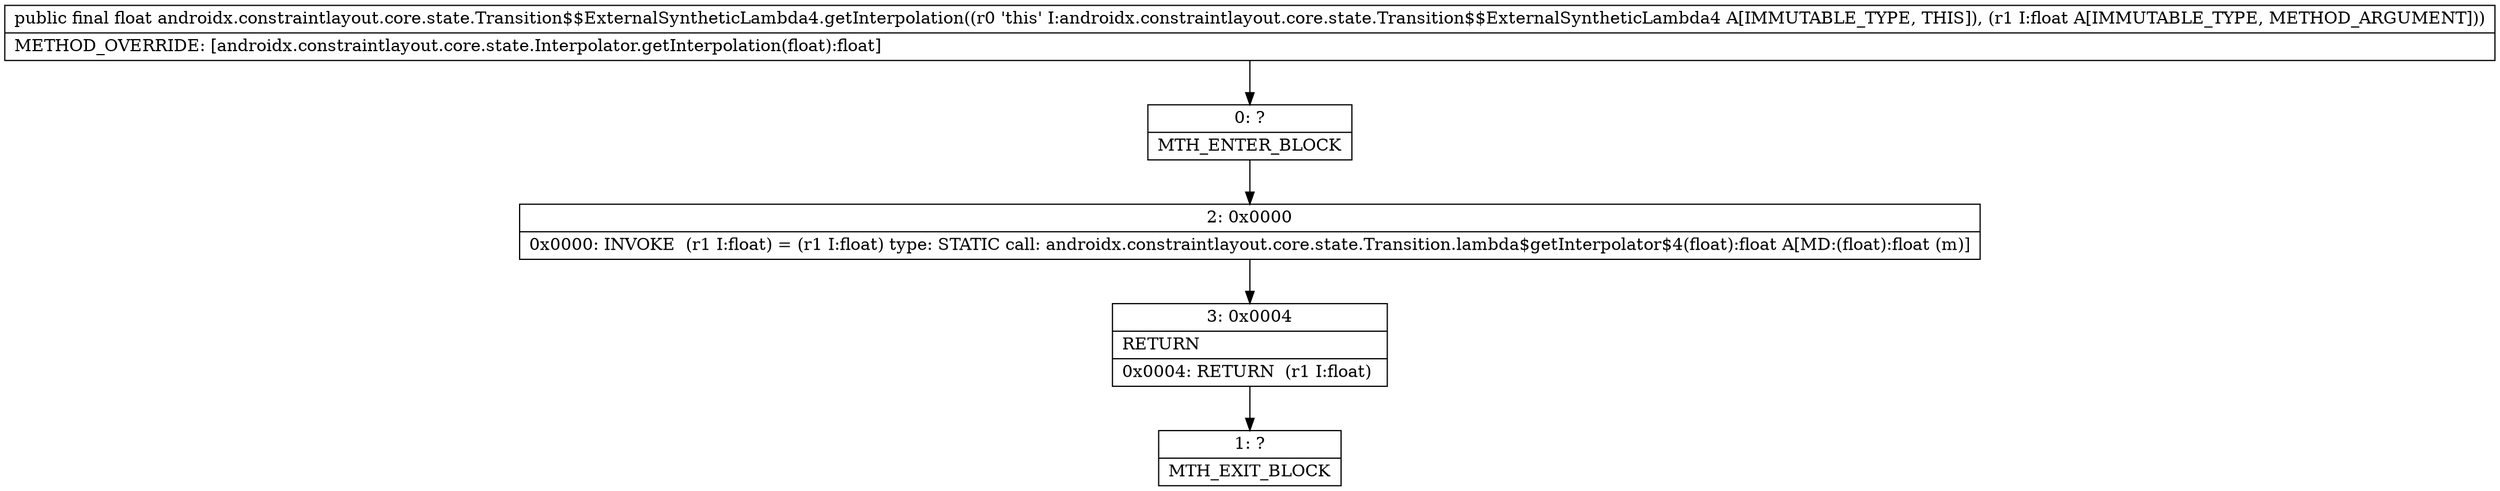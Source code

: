 digraph "CFG forandroidx.constraintlayout.core.state.Transition$$ExternalSyntheticLambda4.getInterpolation(F)F" {
Node_0 [shape=record,label="{0\:\ ?|MTH_ENTER_BLOCK\l}"];
Node_2 [shape=record,label="{2\:\ 0x0000|0x0000: INVOKE  (r1 I:float) = (r1 I:float) type: STATIC call: androidx.constraintlayout.core.state.Transition.lambda$getInterpolator$4(float):float A[MD:(float):float (m)]\l}"];
Node_3 [shape=record,label="{3\:\ 0x0004|RETURN\l|0x0004: RETURN  (r1 I:float) \l}"];
Node_1 [shape=record,label="{1\:\ ?|MTH_EXIT_BLOCK\l}"];
MethodNode[shape=record,label="{public final float androidx.constraintlayout.core.state.Transition$$ExternalSyntheticLambda4.getInterpolation((r0 'this' I:androidx.constraintlayout.core.state.Transition$$ExternalSyntheticLambda4 A[IMMUTABLE_TYPE, THIS]), (r1 I:float A[IMMUTABLE_TYPE, METHOD_ARGUMENT]))  | METHOD_OVERRIDE: [androidx.constraintlayout.core.state.Interpolator.getInterpolation(float):float]\l}"];
MethodNode -> Node_0;Node_0 -> Node_2;
Node_2 -> Node_3;
Node_3 -> Node_1;
}


